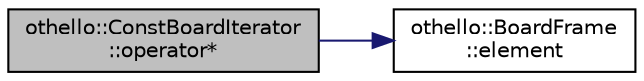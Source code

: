 digraph "othello::ConstBoardIterator::operator*"
{
  edge [fontname="Helvetica",fontsize="10",labelfontname="Helvetica",labelfontsize="10"];
  node [fontname="Helvetica",fontsize="10",shape=record];
  rankdir="LR";
  Node1 [label="othello::ConstBoardIterator\l::operator*",height=0.2,width=0.4,color="black", fillcolor="grey75", style="filled", fontcolor="black"];
  Node1 -> Node2 [color="midnightblue",fontsize="10",style="solid",fontname="Helvetica"];
  Node2 [label="othello::BoardFrame\l::element",height=0.2,width=0.4,color="black", fillcolor="white", style="filled",URL="$d0/def/classothello_1_1_board_frame.html#a7df40d745d8f0c26a50ccc206641604c"];
}
